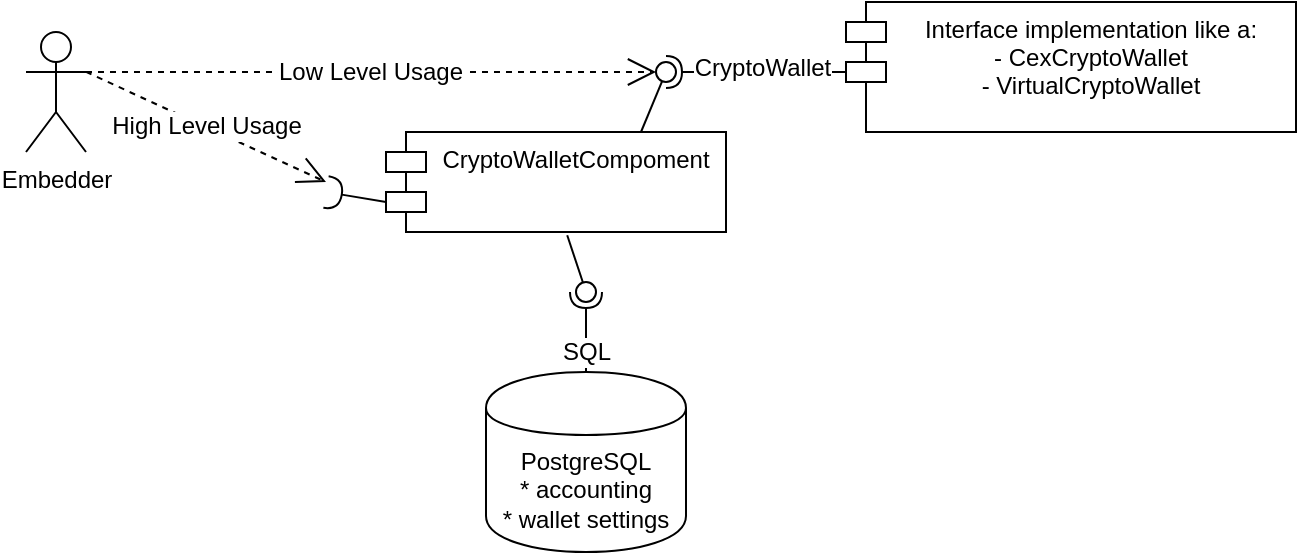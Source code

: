 <mxfile version="12.9.13" type="google" pages="2"><diagram id="2kG7eFfQrQc0eDeEIra1" name="ComponentDiagram"><mxGraphModel dx="2066" dy="1105" grid="1" gridSize="10" guides="1" tooltips="1" connect="1" arrows="1" fold="1" page="1" pageScale="1" pageWidth="850" pageHeight="1100" math="0" shadow="0"><root><mxCell id="270vU17XN5K-24fVT42y-0"/><mxCell id="270vU17XN5K-24fVT42y-1" parent="270vU17XN5K-24fVT42y-0"/><mxCell id="Fv9hP-nq75kbbzcWGYTJ-17" value="Interface implementation like a:&#10;- CexCryptoWallet&#10;- VirtualCryptoWallet" style="shape=module;align=left;spacingLeft=20;align=center;verticalAlign=top;fontSize=12;" parent="270vU17XN5K-24fVT42y-1" vertex="1"><mxGeometry x="450" y="35" width="225" height="65" as="geometry"/></mxCell><mxCell id="Fv9hP-nq75kbbzcWGYTJ-18" value="CryptoWalletCompoment" style="shape=module;align=left;spacingLeft=20;align=center;verticalAlign=top;fontSize=12;" parent="270vU17XN5K-24fVT42y-1" vertex="1"><mxGeometry x="220" y="100" width="170" height="50" as="geometry"/></mxCell><mxCell id="Fv9hP-nq75kbbzcWGYTJ-20" value="PostgreSQL&lt;br&gt;* accounting&lt;br&gt;* wallet settings" style="shape=cylinder;whiteSpace=wrap;html=1;boundedLbl=1;backgroundOutline=1;fontSize=12;align=center;" parent="270vU17XN5K-24fVT42y-1" vertex="1"><mxGeometry x="270" y="220" width="100" height="90" as="geometry"/></mxCell><mxCell id="Fv9hP-nq75kbbzcWGYTJ-26" value="" style="rounded=0;orthogonalLoop=1;jettySize=auto;html=1;endArrow=none;endFill=0;fontSize=12;exitX=0.533;exitY=1.033;exitDx=0;exitDy=0;exitPerimeter=0;" parent="270vU17XN5K-24fVT42y-1" source="Fv9hP-nq75kbbzcWGYTJ-18" target="Fv9hP-nq75kbbzcWGYTJ-28" edge="1"><mxGeometry relative="1" as="geometry"><mxPoint x="300" y="180" as="sourcePoint"/></mxGeometry></mxCell><mxCell id="Fv9hP-nq75kbbzcWGYTJ-27" value="" style="rounded=0;orthogonalLoop=1;jettySize=auto;html=1;endArrow=halfCircle;endFill=0;entryX=0.5;entryY=0.5;entryDx=0;entryDy=0;endSize=6;strokeWidth=1;fontSize=12;exitX=0.5;exitY=0;exitDx=0;exitDy=0;" parent="270vU17XN5K-24fVT42y-1" source="Fv9hP-nq75kbbzcWGYTJ-20" target="Fv9hP-nq75kbbzcWGYTJ-28" edge="1"><mxGeometry relative="1" as="geometry"><mxPoint x="340" y="180" as="sourcePoint"/></mxGeometry></mxCell><mxCell id="Fv9hP-nq75kbbzcWGYTJ-29" value="SQL" style="edgeLabel;html=1;align=center;verticalAlign=middle;resizable=0;points=[];fontSize=12;" parent="Fv9hP-nq75kbbzcWGYTJ-27" vertex="1" connectable="0"><mxGeometry x="0.209" y="-1" relative="1" as="geometry"><mxPoint x="-1" y="14.14" as="offset"/></mxGeometry></mxCell><mxCell id="Fv9hP-nq75kbbzcWGYTJ-28" value="" style="ellipse;whiteSpace=wrap;html=1;fontFamily=Helvetica;fontSize=12;fontColor=#000000;align=center;strokeColor=#000000;fillColor=#ffffff;points=[];aspect=fixed;resizable=0;" parent="270vU17XN5K-24fVT42y-1" vertex="1"><mxGeometry x="315" y="175" width="10" height="10" as="geometry"/></mxCell><mxCell id="Fv9hP-nq75kbbzcWGYTJ-30" value="Embedder" style="shape=umlActor;verticalLabelPosition=bottom;labelBackgroundColor=#ffffff;verticalAlign=top;html=1;outlineConnect=0;fontSize=12;align=center;" parent="270vU17XN5K-24fVT42y-1" vertex="1"><mxGeometry x="40" y="50" width="30" height="60" as="geometry"/></mxCell><mxCell id="Fv9hP-nq75kbbzcWGYTJ-35" value="" style="rounded=0;orthogonalLoop=1;jettySize=auto;html=1;endArrow=halfCircle;endFill=0;entryX=0.5;entryY=0.5;entryDx=0;entryDy=0;endSize=6;strokeWidth=1;fontSize=12;exitX=0;exitY=0;exitDx=0;exitDy=35;exitPerimeter=0;" parent="270vU17XN5K-24fVT42y-1" source="Fv9hP-nq75kbbzcWGYTJ-18" edge="1"><mxGeometry relative="1" as="geometry"><mxPoint x="200" y="130" as="sourcePoint"/><mxPoint x="190" y="130" as="targetPoint"/></mxGeometry></mxCell><mxCell id="Fv9hP-nq75kbbzcWGYTJ-40" value="" style="rounded=0;orthogonalLoop=1;jettySize=auto;html=1;endArrow=none;endFill=0;fontSize=12;exitX=0.75;exitY=0;exitDx=0;exitDy=0;" parent="270vU17XN5K-24fVT42y-1" source="Fv9hP-nq75kbbzcWGYTJ-18" target="Fv9hP-nq75kbbzcWGYTJ-42" edge="1"><mxGeometry relative="1" as="geometry"><mxPoint x="340" y="70" as="sourcePoint"/></mxGeometry></mxCell><mxCell id="Fv9hP-nq75kbbzcWGYTJ-41" value="" style="rounded=0;orthogonalLoop=1;jettySize=auto;html=1;endArrow=halfCircle;endFill=0;entryX=0.5;entryY=0.5;entryDx=0;entryDy=0;endSize=6;strokeWidth=1;fontSize=12;exitX=0;exitY=0;exitDx=0;exitDy=35;exitPerimeter=0;" parent="270vU17XN5K-24fVT42y-1" source="Fv9hP-nq75kbbzcWGYTJ-17" target="Fv9hP-nq75kbbzcWGYTJ-42" edge="1"><mxGeometry relative="1" as="geometry"><mxPoint x="380" y="70" as="sourcePoint"/></mxGeometry></mxCell><mxCell id="Fv9hP-nq75kbbzcWGYTJ-49" value="&lt;span&gt;CryptoWallet&lt;/span&gt;" style="edgeLabel;html=1;align=center;verticalAlign=middle;resizable=0;points=[];fontSize=12;" parent="Fv9hP-nq75kbbzcWGYTJ-41" vertex="1" connectable="0"><mxGeometry x="-0.054" y="-2" relative="1" as="geometry"><mxPoint as="offset"/></mxGeometry></mxCell><mxCell id="Fv9hP-nq75kbbzcWGYTJ-42" value="" style="ellipse;whiteSpace=wrap;html=1;fontFamily=Helvetica;fontSize=12;fontColor=#000000;align=center;strokeColor=#000000;fillColor=#ffffff;points=[];aspect=fixed;resizable=0;" parent="270vU17XN5K-24fVT42y-1" vertex="1"><mxGeometry x="355" y="65" width="10" height="10" as="geometry"/></mxCell><mxCell id="Fv9hP-nq75kbbzcWGYTJ-43" value="Low Level Usage" style="endArrow=open;endSize=12;dashed=1;html=1;fontSize=12;exitX=1;exitY=0.333;exitDx=0;exitDy=0;exitPerimeter=0;" parent="270vU17XN5K-24fVT42y-1" source="Fv9hP-nq75kbbzcWGYTJ-30" target="Fv9hP-nq75kbbzcWGYTJ-42" edge="1"><mxGeometry width="160" relative="1" as="geometry"><mxPoint x="320" y="135" as="sourcePoint"/><mxPoint x="480" y="135" as="targetPoint"/></mxGeometry></mxCell><mxCell id="Fv9hP-nq75kbbzcWGYTJ-44" value="High Level Usage" style="endArrow=open;endSize=12;dashed=1;html=1;fontSize=12;exitX=1;exitY=0.333;exitDx=0;exitDy=0;exitPerimeter=0;" parent="270vU17XN5K-24fVT42y-1" source="Fv9hP-nq75kbbzcWGYTJ-30" edge="1"><mxGeometry width="160" relative="1" as="geometry"><mxPoint x="170.0" y="45" as="sourcePoint"/><mxPoint x="190" y="125" as="targetPoint"/></mxGeometry></mxCell></root></mxGraphModel></diagram><diagram name="ClassDiagram" id="b5b7bab2-c9e2-2cf4-8b2a-24fd1a2a6d21"><mxGraphModel dx="2066" dy="1105" grid="1" gridSize="10" guides="1" tooltips="1" connect="1" arrows="1" fold="1" page="1" pageScale="1" pageWidth="827" pageHeight="1169" background="#ffffff" math="0" shadow="0"><root><mxCell id="0"/><mxCell id="1" parent="0"/><mxCell id="mssKW4WRz-XKdXxtl8UE-15" value="&lt;div style=&quot;font-size: 24px;&quot;&gt;&lt;span style=&quot;font-size: 24px;&quot;&gt;Class Diagram&lt;/span&gt;&lt;/div&gt;" style="rounded=0;whiteSpace=wrap;html=1;align=left;horizontal=1;verticalAlign=top;fontSize=24;fillColor=none;strokeColor=#6c8ebf;" parent="1" vertex="1"><mxGeometry x="10" y="10" width="940" height="410" as="geometry"/></mxCell><mxCell id="mssKW4WRz-XKdXxtl8UE-2" value="&lt;p style=&quot;margin: 0px ; margin-top: 4px ; text-align: center&quot;&gt;&lt;i&gt;&amp;lt;&amp;lt;Interface&amp;gt;&amp;gt;&lt;/i&gt;&lt;br&gt;&lt;b&gt;CryptoWallet&lt;/b&gt;&lt;br&gt;&lt;/p&gt;&lt;hr size=&quot;1&quot;&gt;&lt;p style=&quot;margin: 0px ; margin-left: 4px&quot;&gt;+ onDepositTransaction: Callback&lt;br&gt;+ onWithdrawalTransaction: Callback&lt;/p&gt;&lt;hr size=&quot;1&quot;&gt;&lt;p style=&quot;margin: 0px ; margin-left: 4px&quot;&gt;+ generateNewAddress(...): Address&lt;br&gt;+ validateAddress(...): boolean&lt;/p&gt;&lt;p style=&quot;margin: 0px ; margin-left: 4px&quot;&gt;&lt;br&gt;+&amp;nbsp;registerTransactionUtxo(...):&amp;nbsp;Transaction.Withdrawal&lt;br&gt;+&amp;nbsp;confirmTransactionUtxo(...): void&lt;br&gt;&lt;br&gt;+&amp;nbsp;registerTransactionPeer(...): Transaction.Withdrawal&lt;br&gt;+&amp;nbsp;confirmTransactionPeer(...): void&lt;br&gt;&lt;br&gt;+&amp;nbsp;isTrustTransaction(...): boolean&lt;br&gt;&lt;br&gt;&lt;/p&gt;" style="verticalAlign=top;align=left;overflow=fill;fontSize=12;fontFamily=Helvetica;html=1;" parent="1" vertex="1"><mxGeometry x="514" y="30" width="320" height="260" as="geometry"/></mxCell><mxCell id="mssKW4WRz-XKdXxtl8UE-3" value="&lt;p style=&quot;margin: 0px ; margin-top: 4px ; text-align: center&quot;&gt;&lt;b&gt;CexCryptoWallet (WTF2)&lt;/b&gt;&lt;/p&gt;&lt;hr size=&quot;1&quot;&gt;&lt;p style=&quot;margin: 0px ; margin-left: 4px&quot;&gt;&lt;/p&gt;&lt;p style=&quot;margin: 0px ; margin-left: 4px&quot;&gt;&lt;br&gt;&lt;/p&gt;" style="verticalAlign=top;align=left;overflow=fill;fontSize=12;fontFamily=Helvetica;html=1;" parent="1" vertex="1"><mxGeometry x="594" y="340" width="160" height="70" as="geometry"/></mxCell><mxCell id="mssKW4WRz-XKdXxtl8UE-5" value="" style="endArrow=block;dashed=1;endFill=0;endSize=12;html=1;entryX=0.5;entryY=1;entryDx=0;entryDy=0;exitX=0.5;exitY=0;exitDx=0;exitDy=0;edgeStyle=orthogonalEdgeStyle;rounded=0;" parent="1" source="mssKW4WRz-XKdXxtl8UE-3" target="mssKW4WRz-XKdXxtl8UE-2" edge="1"><mxGeometry width="160" relative="1" as="geometry"><mxPoint x="1060" y="370" as="sourcePoint"/><mxPoint x="1220" y="370" as="targetPoint"/></mxGeometry></mxCell><mxCell id="mssKW4WRz-XKdXxtl8UE-6" value="&lt;p style=&quot;margin: 0px ; margin-top: 4px ; text-align: center&quot;&gt;&lt;b&gt;VirtualCryptoWallet&lt;/b&gt;&lt;/p&gt;&lt;hr size=&quot;1&quot;&gt;&lt;p style=&quot;margin: 0px ; margin-left: 4px&quot;&gt;&lt;/p&gt;&lt;p style=&quot;margin: 0px ; margin-left: 4px&quot;&gt;&lt;br&gt;&lt;/p&gt;" style="verticalAlign=top;align=left;overflow=fill;fontSize=12;fontFamily=Helvetica;html=1;" parent="1" vertex="1"><mxGeometry x="414" y="340" width="160" height="70" as="geometry"/></mxCell><mxCell id="mssKW4WRz-XKdXxtl8UE-7" value="" style="endArrow=block;dashed=1;endFill=0;endSize=12;html=1;entryX=0.5;entryY=1;entryDx=0;entryDy=0;exitX=0.5;exitY=0;exitDx=0;exitDy=0;edgeStyle=orthogonalEdgeStyle;rounded=0;" parent="1" source="mssKW4WRz-XKdXxtl8UE-6" target="mssKW4WRz-XKdXxtl8UE-2" edge="1"><mxGeometry width="160" relative="1" as="geometry"><mxPoint x="560" y="400" as="sourcePoint"/><mxPoint x="500" y="209" as="targetPoint"/></mxGeometry></mxCell><mxCell id="mssKW4WRz-XKdXxtl8UE-8" value="&lt;p style=&quot;margin: 0px ; margin-top: 4px ; text-align: center&quot;&gt;&lt;b&gt;External Crypto Wallet&lt;/b&gt;&lt;/p&gt;&lt;hr size=&quot;1&quot;&gt;&lt;p style=&quot;margin: 0px ; margin-left: 4px&quot;&gt;&lt;/p&gt;&lt;p style=&quot;margin: 0px ; margin-left: 4px&quot;&gt;Future&lt;/p&gt;" style="verticalAlign=top;align=left;overflow=fill;fontSize=12;fontFamily=Helvetica;html=1;" parent="1" vertex="1"><mxGeometry x="774" y="340" width="160" height="70" as="geometry"/></mxCell><mxCell id="mssKW4WRz-XKdXxtl8UE-9" value="" style="endArrow=block;dashed=1;endFill=0;endSize=12;html=1;entryX=0.5;entryY=1;entryDx=0;entryDy=0;exitX=0.5;exitY=0;exitDx=0;exitDy=0;edgeStyle=orthogonalEdgeStyle;rounded=0;" parent="1" source="mssKW4WRz-XKdXxtl8UE-8" target="mssKW4WRz-XKdXxtl8UE-2" edge="1"><mxGeometry width="160" relative="1" as="geometry"><mxPoint x="560" y="320" as="sourcePoint"/><mxPoint x="500" y="209" as="targetPoint"/></mxGeometry></mxCell><mxCell id="mssKW4WRz-XKdXxtl8UE-14" value="1" style="endArrow=none;html=1;endSize=12;startArrow=diamondThin;startSize=14;startFill=1;edgeStyle=orthogonalEdgeStyle;align=left;verticalAlign=bottom;endFill=0;rounded=0;exitX=1;exitY=0.5;exitDx=0;exitDy=0;" parent="1" source="mssKW4WRz-XKdXxtl8UE-20" target="mssKW4WRz-XKdXxtl8UE-2" edge="1"><mxGeometry x="-1" y="3" relative="1" as="geometry"><mxPoint x="690" y="-70" as="sourcePoint"/><mxPoint x="670" y="50" as="targetPoint"/><Array as="points"/></mxGeometry></mxCell><mxCell id="mssKW4WRz-XKdXxtl8UE-20" value="&lt;p style=&quot;margin: 0px ; margin-top: 4px ; text-align: center&quot;&gt;&lt;span style=&quot;font-weight: 700&quot;&gt;CryptoWalletComponent&lt;/span&gt;&lt;br&gt;&lt;/p&gt;&lt;hr size=&quot;1&quot;&gt;&lt;p style=&quot;margin: 0px ; margin-left: 4px&quot;&gt;+ cryptoWalletComponentId: integer (db primary key)&lt;br&gt;+&amp;nbsp;kind:&amp;nbsp;CryptoWalletKind (such a CEX, EMULATOR....)&lt;br&gt;+&amp;nbsp;depositEventChannel:&amp;nbsp;DepositEventChannel (receive callbacks)&lt;/p&gt;&lt;hr size=&quot;1&quot;&gt;&lt;p style=&quot;margin: 0px 0px 0px 4px&quot;&gt;+ generateNewAddress(...): Address&lt;br&gt;+ validateAddress(...): boolean&lt;/p&gt;&lt;p style=&quot;margin: 0px 0px 0px 4px&quot;&gt;&lt;br&gt;+&amp;nbsp;registerTransactionUtxo(...):&amp;nbsp;Transaction.Withdrawal&lt;br&gt;+&amp;nbsp;confirmTransactionUtxo(...): void&lt;br&gt;&lt;br&gt;+&amp;nbsp;registerTransactionPeer(...): Transaction.Withdrawal&lt;br&gt;+&amp;nbsp;confirmTransactionPeer(...): void&lt;br&gt;&lt;br&gt;+&amp;nbsp;isTrustTransaction(...): boolean&lt;br&gt;&lt;br&gt;+ getAddress(assetId): Address&lt;br&gt;+ listAddresses(filterOpts): Array&amp;lt;Address&amp;gt;&lt;br&gt;&lt;br&gt;+ getTransaction(transactionId): Transaction&lt;br&gt;+ listTransactions(filterOpts): Array&amp;lt;Transaction&amp;gt;&lt;br&gt;&lt;/p&gt;" style="verticalAlign=top;align=left;overflow=fill;fontSize=12;fontFamily=Helvetica;html=1;" parent="1" vertex="1"><mxGeometry x="30" y="60" width="370" height="330" as="geometry"/></mxCell></root></mxGraphModel></diagram></mxfile>